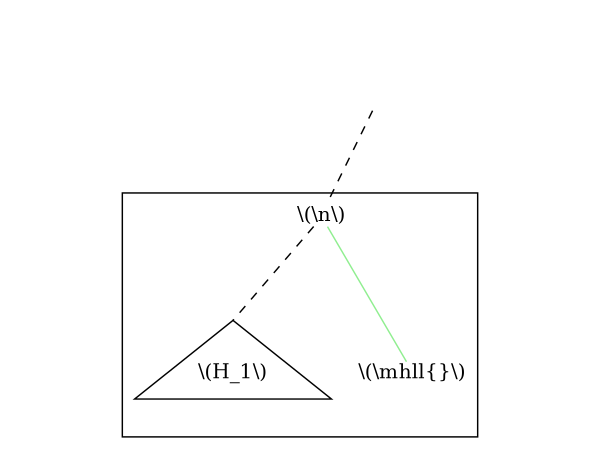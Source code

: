 graph {
	size="4,4"
    graph [splines=false]
    node [height=1 width=1]

	r [label="" shape=none]
	rl [label="" shape=none]

	r2 [label="" shape=none]
	r2r [label="" shape=none]

    r -- rl [style=invis]
    r -- 0 [style=invis]

    r2-- r2r [style=invis]
    r2-- 0 [style=dashed]

	subgraph cluster_1 {
        0 [label="\\(\\n\\)" shape=plain]

        g2 [label="\\(H_1\\)" shape=triangle]

        1 [label="\\(\\mhll{}\\)" shape=plain]

        0 -- g2:n [style=dashed]
        0 -- 1 [color=lightgreen]
	}
}
